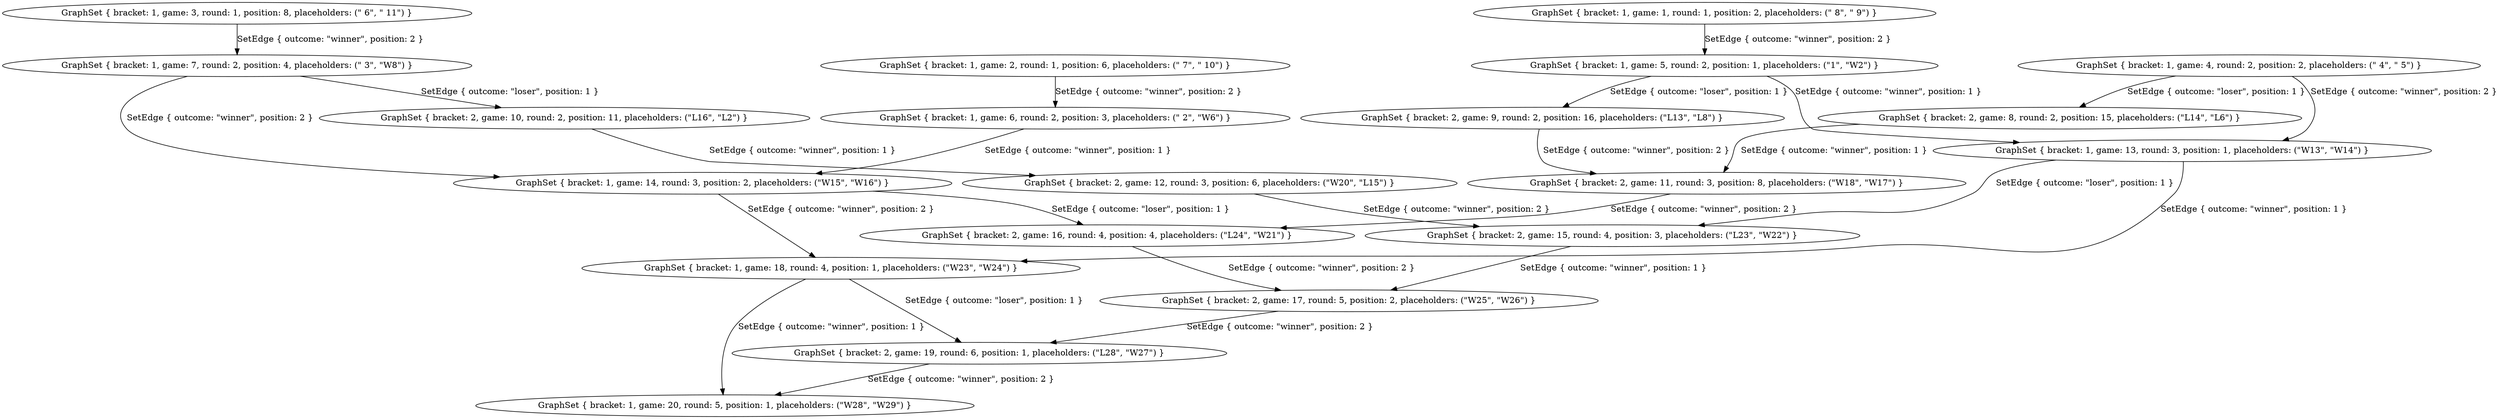 digraph {
    1 [ label = "GraphSet { bracket: 1, game: 1, round: 1, position: 2, placeholders: (\" 8\", \" 9\") }" ]
    5 [ label = "GraphSet { bracket: 1, game: 2, round: 1, position: 6, placeholders: (\" 7\", \" 10\") }" ]
    7 [ label = "GraphSet { bracket: 1, game: 3, round: 1, position: 8, placeholders: (\" 6\", \" 11\") }" ]
    12 [ label = "GraphSet { bracket: 1, game: 5, round: 2, position: 1, placeholders: (\"1\", \"W2\") }" ]
    13 [ label = "GraphSet { bracket: 1, game: 4, round: 2, position: 2, placeholders: (\" 4\", \" 5\") }" ]
    14 [ label = "GraphSet { bracket: 1, game: 6, round: 2, position: 3, placeholders: (\" 2\", \"W6\") }" ]
    15 [ label = "GraphSet { bracket: 1, game: 7, round: 2, position: 4, placeholders: (\" 3\", \"W8\") }" ]
    16 [ label = "GraphSet { bracket: 2, game: 10, round: 2, position: 11, placeholders: (\"L16\", \"L2\") }" ]
    18 [ label = "GraphSet { bracket: 2, game: 8, round: 2, position: 15, placeholders: (\"L14\", \"L6\") }" ]
    19 [ label = "GraphSet { bracket: 2, game: 9, round: 2, position: 16, placeholders: (\"L13\", \"L8\") }" ]
    20 [ label = "GraphSet { bracket: 2, game: 12, round: 3, position: 6, placeholders: (\"W20\", \"L15\") }" ]
    21 [ label = "GraphSet { bracket: 2, game: 11, round: 3, position: 8, placeholders: (\"W18\", \"W17\") }" ]
    22 [ label = "GraphSet { bracket: 1, game: 13, round: 3, position: 1, placeholders: (\"W13\", \"W14\") }" ]
    23 [ label = "GraphSet { bracket: 1, game: 14, round: 3, position: 2, placeholders: (\"W15\", \"W16\") }" ]
    24 [ label = "GraphSet { bracket: 2, game: 15, round: 4, position: 3, placeholders: (\"L23\", \"W22\") }" ]
    25 [ label = "GraphSet { bracket: 2, game: 16, round: 4, position: 4, placeholders: (\"L24\", \"W21\") }" ]
    26 [ label = "GraphSet { bracket: 2, game: 17, round: 5, position: 2, placeholders: (\"W25\", \"W26\") }" ]
    27 [ label = "GraphSet { bracket: 1, game: 18, round: 4, position: 1, placeholders: (\"W23\", \"W24\") }" ]
    28 [ label = "GraphSet { bracket: 2, game: 19, round: 6, position: 1, placeholders: (\"L28\", \"W27\") }" ]
    29 [ label = "GraphSet { bracket: 1, game: 20, round: 5, position: 1, placeholders: (\"W28\", \"W29\") }" ]
    1 -> 12 [ label = "SetEdge { outcome: \"winner\", position: 2 }" ]
    5 -> 14 [ label = "SetEdge { outcome: \"winner\", position: 2 }" ]
    7 -> 15 [ label = "SetEdge { outcome: \"winner\", position: 2 }" ]
    15 -> 16 [ label = "SetEdge { outcome: \"loser\", position: 1 }" ]
    13 -> 18 [ label = "SetEdge { outcome: \"loser\", position: 1 }" ]
    12 -> 19 [ label = "SetEdge { outcome: \"loser\", position: 1 }" ]
    16 -> 20 [ label = "SetEdge { outcome: \"winner\", position: 1 }" ]
    18 -> 21 [ label = "SetEdge { outcome: \"winner\", position: 1 }" ]
    19 -> 21 [ label = "SetEdge { outcome: \"winner\", position: 2 }" ]
    12 -> 22 [ label = "SetEdge { outcome: \"winner\", position: 1 }" ]
    13 -> 22 [ label = "SetEdge { outcome: \"winner\", position: 2 }" ]
    14 -> 23 [ label = "SetEdge { outcome: \"winner\", position: 1 }" ]
    15 -> 23 [ label = "SetEdge { outcome: \"winner\", position: 2 }" ]
    22 -> 24 [ label = "SetEdge { outcome: \"loser\", position: 1 }" ]
    20 -> 24 [ label = "SetEdge { outcome: \"winner\", position: 2 }" ]
    23 -> 25 [ label = "SetEdge { outcome: \"loser\", position: 1 }" ]
    21 -> 25 [ label = "SetEdge { outcome: \"winner\", position: 2 }" ]
    24 -> 26 [ label = "SetEdge { outcome: \"winner\", position: 1 }" ]
    25 -> 26 [ label = "SetEdge { outcome: \"winner\", position: 2 }" ]
    22 -> 27 [ label = "SetEdge { outcome: \"winner\", position: 1 }" ]
    23 -> 27 [ label = "SetEdge { outcome: \"winner\", position: 2 }" ]
    27 -> 28 [ label = "SetEdge { outcome: \"loser\", position: 1 }" ]
    26 -> 28 [ label = "SetEdge { outcome: \"winner\", position: 2 }" ]
    27 -> 29 [ label = "SetEdge { outcome: \"winner\", position: 1 }" ]
    28 -> 29 [ label = "SetEdge { outcome: \"winner\", position: 2 }" ]
}
